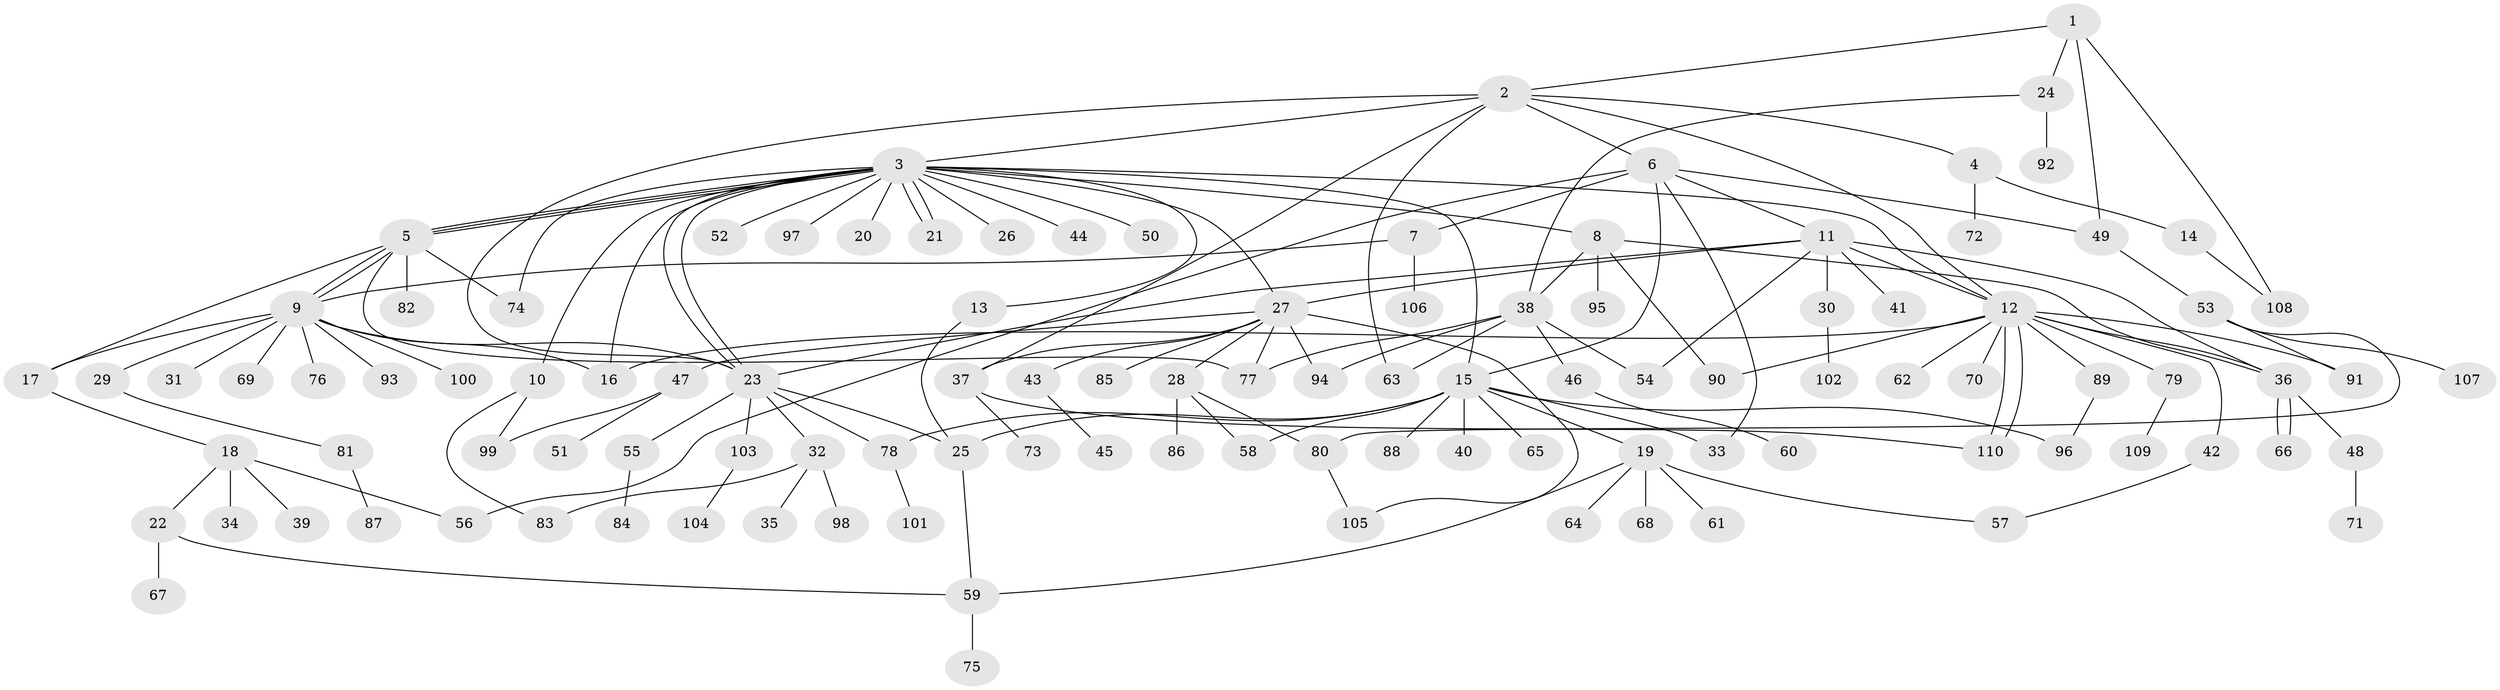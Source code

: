 // coarse degree distribution, {2: 0.11428571428571428, 4: 0.11428571428571428, 1: 0.42857142857142855, 6: 0.08571428571428572, 8: 0.05714285714285714, 3: 0.05714285714285714, 9: 0.02857142857142857, 12: 0.02857142857142857, 7: 0.02857142857142857, 14: 0.02857142857142857, 5: 0.02857142857142857}
// Generated by graph-tools (version 1.1) at 2025/36/03/04/25 23:36:49]
// undirected, 110 vertices, 156 edges
graph export_dot {
  node [color=gray90,style=filled];
  1;
  2;
  3;
  4;
  5;
  6;
  7;
  8;
  9;
  10;
  11;
  12;
  13;
  14;
  15;
  16;
  17;
  18;
  19;
  20;
  21;
  22;
  23;
  24;
  25;
  26;
  27;
  28;
  29;
  30;
  31;
  32;
  33;
  34;
  35;
  36;
  37;
  38;
  39;
  40;
  41;
  42;
  43;
  44;
  45;
  46;
  47;
  48;
  49;
  50;
  51;
  52;
  53;
  54;
  55;
  56;
  57;
  58;
  59;
  60;
  61;
  62;
  63;
  64;
  65;
  66;
  67;
  68;
  69;
  70;
  71;
  72;
  73;
  74;
  75;
  76;
  77;
  78;
  79;
  80;
  81;
  82;
  83;
  84;
  85;
  86;
  87;
  88;
  89;
  90;
  91;
  92;
  93;
  94;
  95;
  96;
  97;
  98;
  99;
  100;
  101;
  102;
  103;
  104;
  105;
  106;
  107;
  108;
  109;
  110;
  1 -- 2;
  1 -- 24;
  1 -- 49;
  1 -- 108;
  2 -- 3;
  2 -- 4;
  2 -- 6;
  2 -- 12;
  2 -- 23;
  2 -- 37;
  2 -- 63;
  3 -- 5;
  3 -- 5;
  3 -- 5;
  3 -- 8;
  3 -- 10;
  3 -- 12;
  3 -- 13;
  3 -- 15;
  3 -- 16;
  3 -- 20;
  3 -- 21;
  3 -- 21;
  3 -- 23;
  3 -- 23;
  3 -- 26;
  3 -- 27;
  3 -- 44;
  3 -- 50;
  3 -- 52;
  3 -- 74;
  3 -- 97;
  4 -- 14;
  4 -- 72;
  5 -- 9;
  5 -- 9;
  5 -- 17;
  5 -- 74;
  5 -- 77;
  5 -- 82;
  6 -- 7;
  6 -- 11;
  6 -- 15;
  6 -- 33;
  6 -- 49;
  6 -- 56;
  7 -- 9;
  7 -- 106;
  8 -- 36;
  8 -- 38;
  8 -- 90;
  8 -- 95;
  9 -- 16;
  9 -- 17;
  9 -- 23;
  9 -- 29;
  9 -- 31;
  9 -- 69;
  9 -- 76;
  9 -- 93;
  9 -- 100;
  10 -- 83;
  10 -- 99;
  11 -- 12;
  11 -- 23;
  11 -- 27;
  11 -- 30;
  11 -- 36;
  11 -- 41;
  11 -- 54;
  12 -- 16;
  12 -- 36;
  12 -- 42;
  12 -- 62;
  12 -- 70;
  12 -- 79;
  12 -- 89;
  12 -- 90;
  12 -- 91;
  12 -- 110;
  12 -- 110;
  13 -- 25;
  14 -- 108;
  15 -- 19;
  15 -- 25;
  15 -- 33;
  15 -- 40;
  15 -- 58;
  15 -- 65;
  15 -- 78;
  15 -- 88;
  15 -- 96;
  17 -- 18;
  18 -- 22;
  18 -- 34;
  18 -- 39;
  18 -- 56;
  19 -- 57;
  19 -- 59;
  19 -- 61;
  19 -- 64;
  19 -- 68;
  22 -- 59;
  22 -- 67;
  23 -- 25;
  23 -- 32;
  23 -- 55;
  23 -- 78;
  23 -- 103;
  24 -- 38;
  24 -- 92;
  25 -- 59;
  27 -- 28;
  27 -- 37;
  27 -- 43;
  27 -- 47;
  27 -- 77;
  27 -- 85;
  27 -- 94;
  27 -- 105;
  28 -- 58;
  28 -- 80;
  28 -- 86;
  29 -- 81;
  30 -- 102;
  32 -- 35;
  32 -- 83;
  32 -- 98;
  36 -- 48;
  36 -- 66;
  36 -- 66;
  37 -- 73;
  37 -- 110;
  38 -- 46;
  38 -- 54;
  38 -- 63;
  38 -- 77;
  38 -- 94;
  42 -- 57;
  43 -- 45;
  46 -- 60;
  47 -- 51;
  47 -- 99;
  48 -- 71;
  49 -- 53;
  53 -- 80;
  53 -- 91;
  53 -- 107;
  55 -- 84;
  59 -- 75;
  78 -- 101;
  79 -- 109;
  80 -- 105;
  81 -- 87;
  89 -- 96;
  103 -- 104;
}
